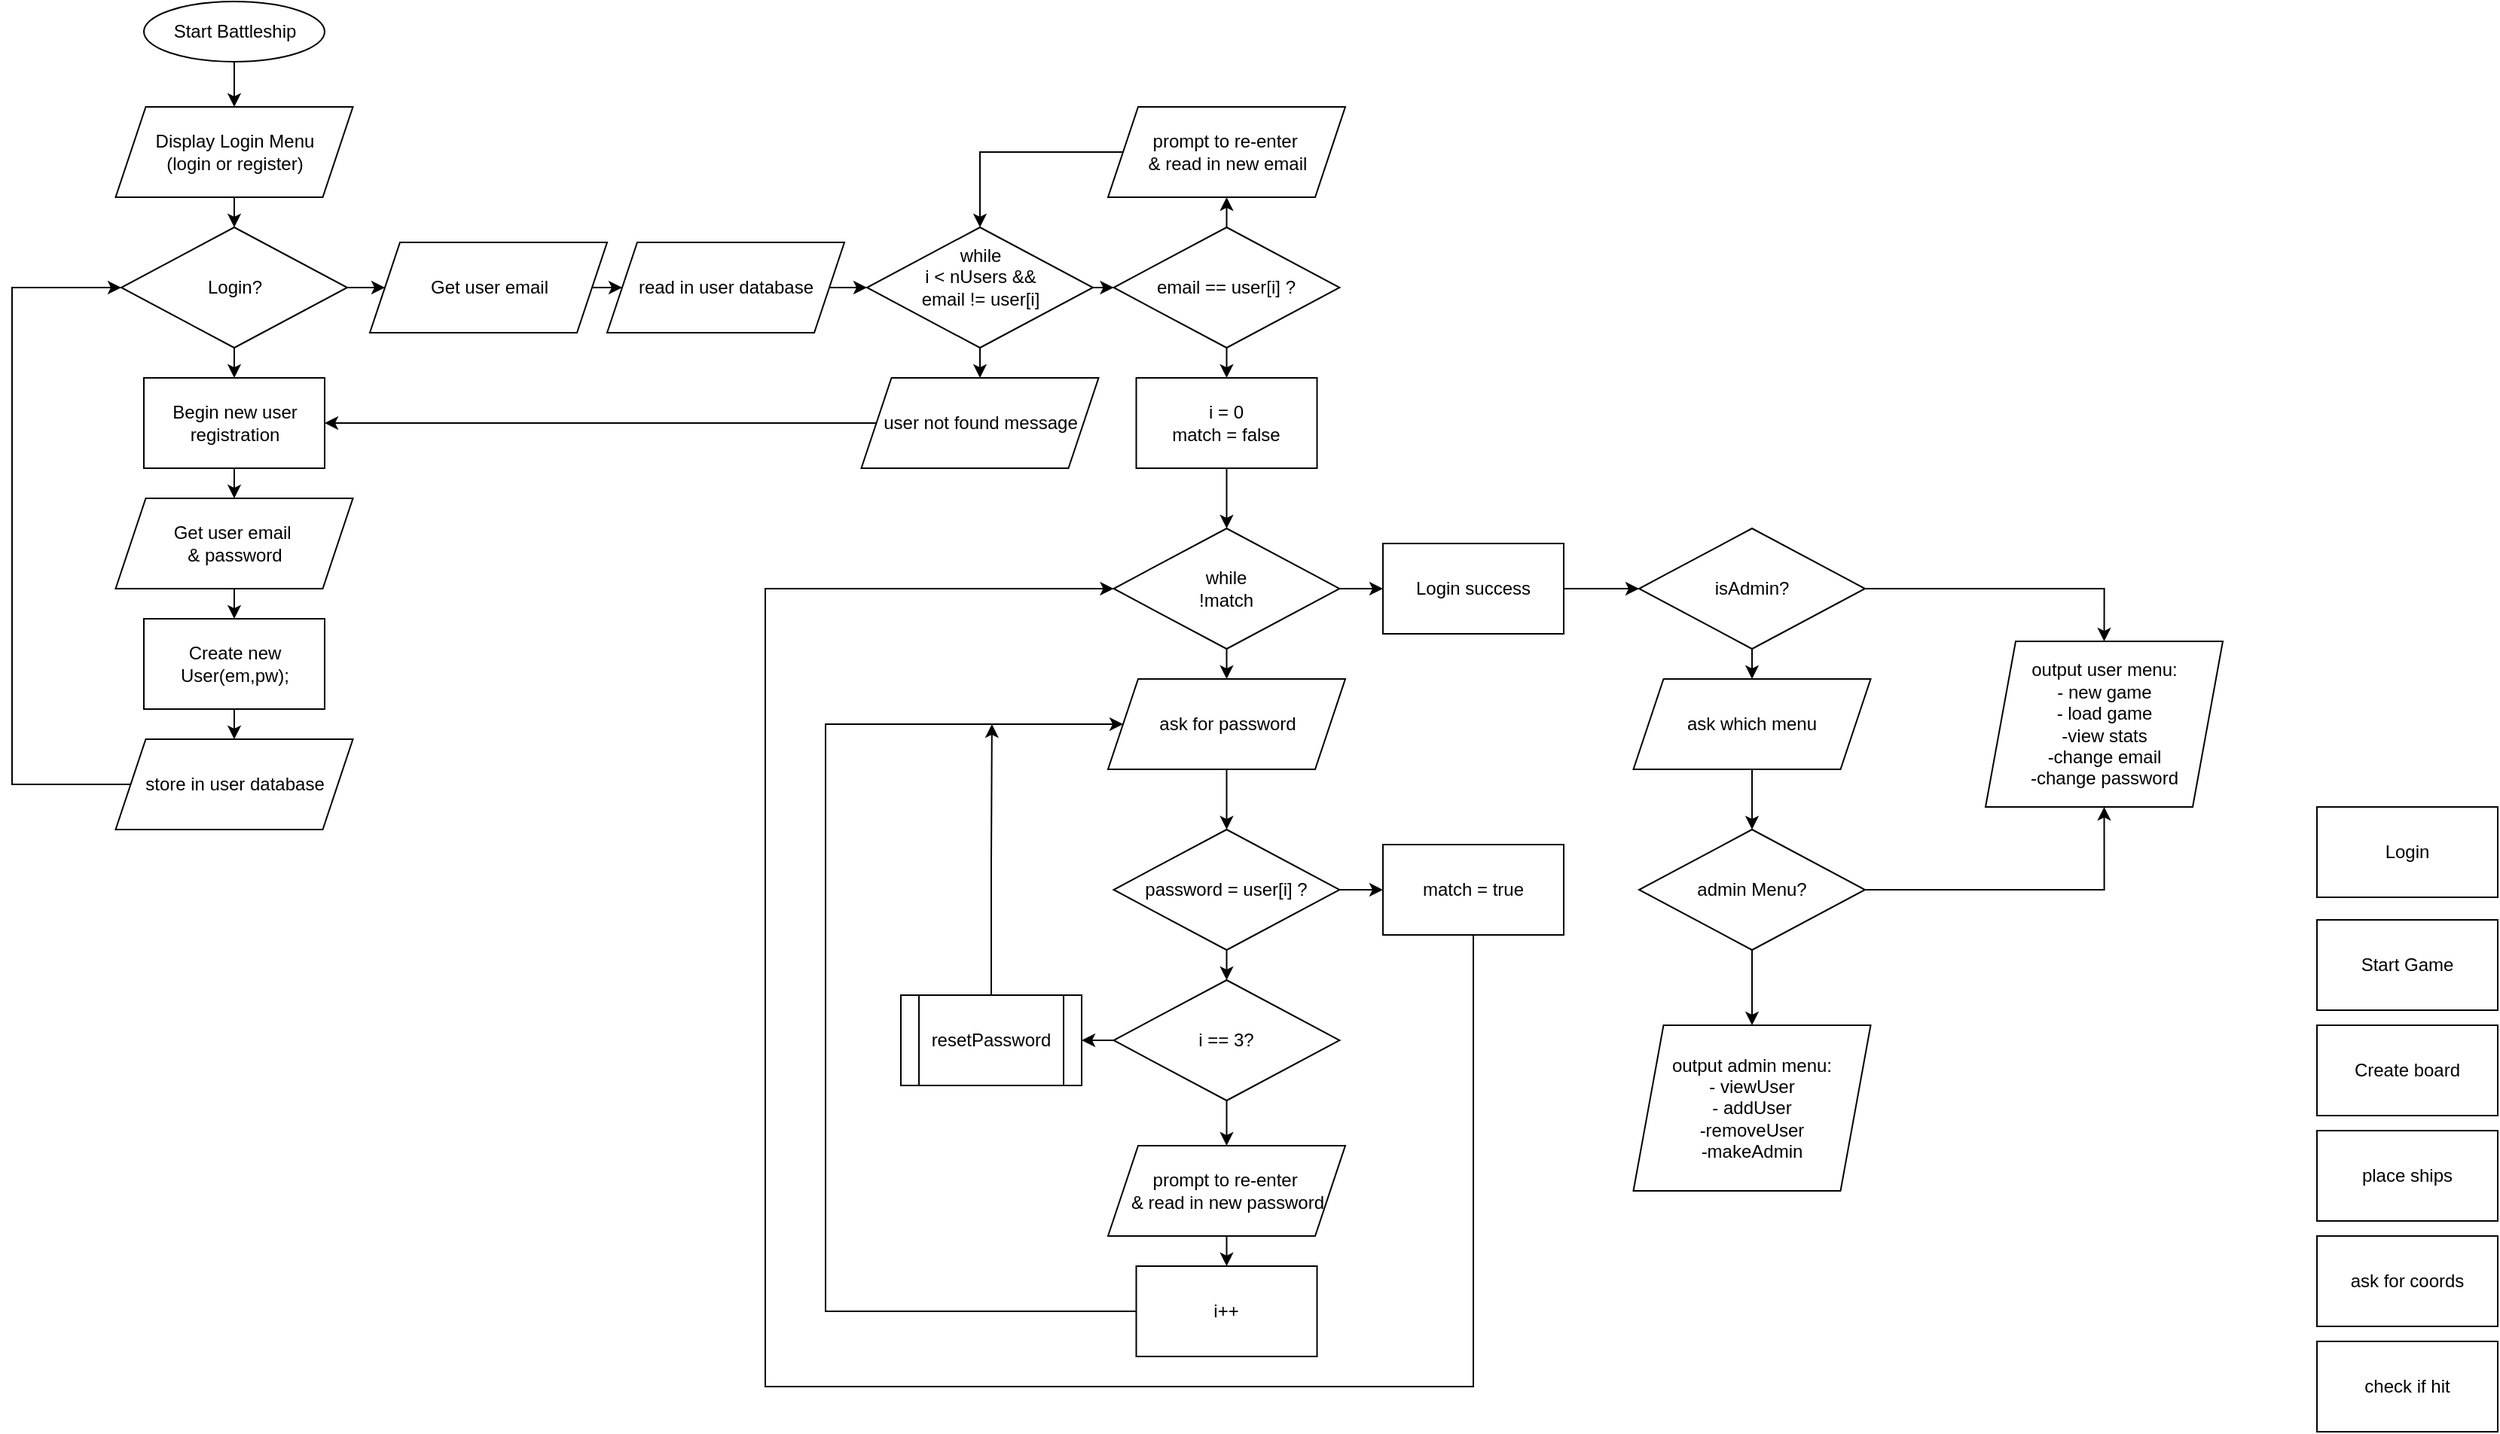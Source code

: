 <mxfile version="24.1.0" type="github">
  <diagram name="Page-1" id="Yp3pKR1Z_C9z_jeVdbPI">
    <mxGraphModel dx="4224" dy="1838" grid="1" gridSize="10" guides="1" tooltips="1" connect="1" arrows="1" fold="1" page="1" pageScale="1" pageWidth="850" pageHeight="1100" math="0" shadow="0">
      <root>
        <mxCell id="0" />
        <mxCell id="1" parent="0" />
        <mxCell id="k0gBEbsWEV2b1fCz5B16-71" style="edgeStyle=orthogonalEdgeStyle;rounded=0;orthogonalLoop=1;jettySize=auto;html=1;exitX=0.5;exitY=1;exitDx=0;exitDy=0;entryX=0.5;entryY=0;entryDx=0;entryDy=0;" parent="1" source="k0gBEbsWEV2b1fCz5B16-1" target="k0gBEbsWEV2b1fCz5B16-4" edge="1">
          <mxGeometry relative="1" as="geometry" />
        </mxCell>
        <mxCell id="k0gBEbsWEV2b1fCz5B16-1" value="Start Battleship" style="ellipse;whiteSpace=wrap;html=1;" parent="1" vertex="1">
          <mxGeometry x="-1772.5" y="-530" width="120" height="40" as="geometry" />
        </mxCell>
        <mxCell id="k0gBEbsWEV2b1fCz5B16-18" style="edgeStyle=orthogonalEdgeStyle;rounded=0;orthogonalLoop=1;jettySize=auto;html=1;exitX=1;exitY=0.5;exitDx=0;exitDy=0;entryX=0;entryY=0.5;entryDx=0;entryDy=0;" parent="1" source="k0gBEbsWEV2b1fCz5B16-3" target="k0gBEbsWEV2b1fCz5B16-7" edge="1">
          <mxGeometry relative="1" as="geometry" />
        </mxCell>
        <mxCell id="k0gBEbsWEV2b1fCz5B16-38" style="edgeStyle=orthogonalEdgeStyle;rounded=0;orthogonalLoop=1;jettySize=auto;html=1;exitX=0.5;exitY=1;exitDx=0;exitDy=0;entryX=0.5;entryY=0;entryDx=0;entryDy=0;" parent="1" source="k0gBEbsWEV2b1fCz5B16-3" target="k0gBEbsWEV2b1fCz5B16-30" edge="1">
          <mxGeometry relative="1" as="geometry" />
        </mxCell>
        <mxCell id="k0gBEbsWEV2b1fCz5B16-3" value="Login?" style="rhombus;whiteSpace=wrap;html=1;" parent="1" vertex="1">
          <mxGeometry x="-1787.5" y="-380" width="150" height="80" as="geometry" />
        </mxCell>
        <mxCell id="k0gBEbsWEV2b1fCz5B16-17" style="edgeStyle=orthogonalEdgeStyle;rounded=0;orthogonalLoop=1;jettySize=auto;html=1;exitX=0.5;exitY=1;exitDx=0;exitDy=0;entryX=0.5;entryY=0;entryDx=0;entryDy=0;" parent="1" source="k0gBEbsWEV2b1fCz5B16-4" target="k0gBEbsWEV2b1fCz5B16-3" edge="1">
          <mxGeometry relative="1" as="geometry" />
        </mxCell>
        <mxCell id="k0gBEbsWEV2b1fCz5B16-4" value="Display Login Menu&lt;div&gt;(login or register)&lt;/div&gt;" style="shape=parallelogram;perimeter=parallelogramPerimeter;whiteSpace=wrap;html=1;fixedSize=1;" parent="1" vertex="1">
          <mxGeometry x="-1791.25" y="-460" width="157.5" height="60" as="geometry" />
        </mxCell>
        <mxCell id="k0gBEbsWEV2b1fCz5B16-66" style="edgeStyle=orthogonalEdgeStyle;rounded=0;orthogonalLoop=1;jettySize=auto;html=1;exitX=0.5;exitY=0;exitDx=0;exitDy=0;" parent="1" source="k0gBEbsWEV2b1fCz5B16-6" edge="1">
          <mxGeometry relative="1" as="geometry">
            <mxPoint x="-1209.571" y="-50" as="targetPoint" />
          </mxGeometry>
        </mxCell>
        <mxCell id="k0gBEbsWEV2b1fCz5B16-6" value="resetPassword" style="shape=process;whiteSpace=wrap;html=1;backgroundOutline=1;" parent="1" vertex="1">
          <mxGeometry x="-1270" y="130" width="120" height="60" as="geometry" />
        </mxCell>
        <mxCell id="k0gBEbsWEV2b1fCz5B16-19" style="edgeStyle=orthogonalEdgeStyle;rounded=0;orthogonalLoop=1;jettySize=auto;html=1;exitX=1;exitY=0.5;exitDx=0;exitDy=0;entryX=0;entryY=0.5;entryDx=0;entryDy=0;" parent="1" source="k0gBEbsWEV2b1fCz5B16-7" target="k0gBEbsWEV2b1fCz5B16-8" edge="1">
          <mxGeometry relative="1" as="geometry" />
        </mxCell>
        <mxCell id="k0gBEbsWEV2b1fCz5B16-7" value="Get user email" style="shape=parallelogram;perimeter=parallelogramPerimeter;whiteSpace=wrap;html=1;fixedSize=1;" parent="1" vertex="1">
          <mxGeometry x="-1622.5" y="-370" width="157.5" height="60" as="geometry" />
        </mxCell>
        <mxCell id="k0gBEbsWEV2b1fCz5B16-20" style="edgeStyle=orthogonalEdgeStyle;rounded=0;orthogonalLoop=1;jettySize=auto;html=1;exitX=1;exitY=0.5;exitDx=0;exitDy=0;entryX=0;entryY=0.5;entryDx=0;entryDy=0;" parent="1" source="k0gBEbsWEV2b1fCz5B16-8" target="k0gBEbsWEV2b1fCz5B16-9" edge="1">
          <mxGeometry relative="1" as="geometry" />
        </mxCell>
        <mxCell id="k0gBEbsWEV2b1fCz5B16-8" value="read in user database" style="shape=parallelogram;perimeter=parallelogramPerimeter;whiteSpace=wrap;html=1;fixedSize=1;" parent="1" vertex="1">
          <mxGeometry x="-1465" y="-370" width="157.5" height="60" as="geometry" />
        </mxCell>
        <mxCell id="k0gBEbsWEV2b1fCz5B16-21" style="edgeStyle=orthogonalEdgeStyle;rounded=0;orthogonalLoop=1;jettySize=auto;html=1;exitX=1;exitY=0.5;exitDx=0;exitDy=0;entryX=0;entryY=0.5;entryDx=0;entryDy=0;" parent="1" source="k0gBEbsWEV2b1fCz5B16-9" target="k0gBEbsWEV2b1fCz5B16-12" edge="1">
          <mxGeometry relative="1" as="geometry" />
        </mxCell>
        <mxCell id="k0gBEbsWEV2b1fCz5B16-36" style="edgeStyle=orthogonalEdgeStyle;rounded=0;orthogonalLoop=1;jettySize=auto;html=1;exitX=0.5;exitY=1;exitDx=0;exitDy=0;entryX=0.5;entryY=0;entryDx=0;entryDy=0;" parent="1" source="k0gBEbsWEV2b1fCz5B16-9" target="k0gBEbsWEV2b1fCz5B16-35" edge="1">
          <mxGeometry relative="1" as="geometry" />
        </mxCell>
        <mxCell id="k0gBEbsWEV2b1fCz5B16-9" value="while&lt;div&gt;i &amp;lt; nUsers &amp;amp;&amp;amp;&lt;/div&gt;&lt;div&gt;email != user[i]&lt;/div&gt;&lt;div&gt;&lt;br&gt;&lt;/div&gt;" style="rhombus;whiteSpace=wrap;html=1;" parent="1" vertex="1">
          <mxGeometry x="-1292.5" y="-380" width="150" height="80" as="geometry" />
        </mxCell>
        <mxCell id="k0gBEbsWEV2b1fCz5B16-76" style="edgeStyle=orthogonalEdgeStyle;rounded=0;orthogonalLoop=1;jettySize=auto;html=1;exitX=1;exitY=0.5;exitDx=0;exitDy=0;entryX=0;entryY=0.5;entryDx=0;entryDy=0;" parent="1" source="k0gBEbsWEV2b1fCz5B16-11" target="k0gBEbsWEV2b1fCz5B16-73" edge="1">
          <mxGeometry relative="1" as="geometry" />
        </mxCell>
        <mxCell id="k0gBEbsWEV2b1fCz5B16-11" value="Login success" style="rounded=0;whiteSpace=wrap;html=1;" parent="1" vertex="1">
          <mxGeometry x="-950" y="-170" width="120" height="60" as="geometry" />
        </mxCell>
        <mxCell id="k0gBEbsWEV2b1fCz5B16-28" style="edgeStyle=orthogonalEdgeStyle;rounded=0;orthogonalLoop=1;jettySize=auto;html=1;exitX=0.5;exitY=0;exitDx=0;exitDy=0;entryX=0.5;entryY=1;entryDx=0;entryDy=0;" parent="1" source="k0gBEbsWEV2b1fCz5B16-12" target="k0gBEbsWEV2b1fCz5B16-14" edge="1">
          <mxGeometry relative="1" as="geometry" />
        </mxCell>
        <mxCell id="k0gBEbsWEV2b1fCz5B16-70" style="edgeStyle=orthogonalEdgeStyle;rounded=0;orthogonalLoop=1;jettySize=auto;html=1;exitX=0.5;exitY=1;exitDx=0;exitDy=0;entryX=0.5;entryY=0;entryDx=0;entryDy=0;" parent="1" source="k0gBEbsWEV2b1fCz5B16-12" target="k0gBEbsWEV2b1fCz5B16-43" edge="1">
          <mxGeometry relative="1" as="geometry" />
        </mxCell>
        <mxCell id="k0gBEbsWEV2b1fCz5B16-12" value="email == user[i] ?" style="rhombus;whiteSpace=wrap;html=1;" parent="1" vertex="1">
          <mxGeometry x="-1128.75" y="-380" width="150" height="80" as="geometry" />
        </mxCell>
        <mxCell id="k0gBEbsWEV2b1fCz5B16-56" style="edgeStyle=orthogonalEdgeStyle;rounded=0;orthogonalLoop=1;jettySize=auto;html=1;exitX=0.5;exitY=1;exitDx=0;exitDy=0;entryX=0.5;entryY=0;entryDx=0;entryDy=0;" parent="1" source="k0gBEbsWEV2b1fCz5B16-13" target="k0gBEbsWEV2b1fCz5B16-15" edge="1">
          <mxGeometry relative="1" as="geometry" />
        </mxCell>
        <mxCell id="k0gBEbsWEV2b1fCz5B16-68" style="edgeStyle=orthogonalEdgeStyle;rounded=0;orthogonalLoop=1;jettySize=auto;html=1;exitX=1;exitY=0.5;exitDx=0;exitDy=0;entryX=0;entryY=0.5;entryDx=0;entryDy=0;" parent="1" source="k0gBEbsWEV2b1fCz5B16-13" target="k0gBEbsWEV2b1fCz5B16-11" edge="1">
          <mxGeometry relative="1" as="geometry" />
        </mxCell>
        <mxCell id="k0gBEbsWEV2b1fCz5B16-13" value="while&lt;div&gt;!match&lt;/div&gt;" style="rhombus;whiteSpace=wrap;html=1;" parent="1" vertex="1">
          <mxGeometry x="-1128.75" y="-180" width="150" height="80" as="geometry" />
        </mxCell>
        <mxCell id="k0gBEbsWEV2b1fCz5B16-29" style="edgeStyle=orthogonalEdgeStyle;rounded=0;orthogonalLoop=1;jettySize=auto;html=1;exitX=0;exitY=0.5;exitDx=0;exitDy=0;entryX=0.5;entryY=0;entryDx=0;entryDy=0;" parent="1" source="k0gBEbsWEV2b1fCz5B16-14" target="k0gBEbsWEV2b1fCz5B16-9" edge="1">
          <mxGeometry relative="1" as="geometry" />
        </mxCell>
        <mxCell id="k0gBEbsWEV2b1fCz5B16-14" value="prompt to re-enter&amp;nbsp;&lt;div&gt;&amp;amp; read in new email&lt;/div&gt;" style="shape=parallelogram;perimeter=parallelogramPerimeter;whiteSpace=wrap;html=1;fixedSize=1;" parent="1" vertex="1">
          <mxGeometry x="-1132.5" y="-460" width="157.5" height="60" as="geometry" />
        </mxCell>
        <mxCell id="k0gBEbsWEV2b1fCz5B16-57" style="edgeStyle=orthogonalEdgeStyle;rounded=0;orthogonalLoop=1;jettySize=auto;html=1;exitX=0.5;exitY=1;exitDx=0;exitDy=0;entryX=0.5;entryY=0;entryDx=0;entryDy=0;" parent="1" source="k0gBEbsWEV2b1fCz5B16-15" target="k0gBEbsWEV2b1fCz5B16-53" edge="1">
          <mxGeometry relative="1" as="geometry" />
        </mxCell>
        <mxCell id="k0gBEbsWEV2b1fCz5B16-15" value="ask for password" style="shape=parallelogram;perimeter=parallelogramPerimeter;whiteSpace=wrap;html=1;fixedSize=1;" parent="1" vertex="1">
          <mxGeometry x="-1132.5" y="-80" width="157.5" height="60" as="geometry" />
        </mxCell>
        <mxCell id="k0gBEbsWEV2b1fCz5B16-63" style="edgeStyle=orthogonalEdgeStyle;rounded=0;orthogonalLoop=1;jettySize=auto;html=1;exitX=0.5;exitY=1;exitDx=0;exitDy=0;entryX=0.5;entryY=0;entryDx=0;entryDy=0;" parent="1" source="k0gBEbsWEV2b1fCz5B16-16" target="k0gBEbsWEV2b1fCz5B16-45" edge="1">
          <mxGeometry relative="1" as="geometry" />
        </mxCell>
        <mxCell id="k0gBEbsWEV2b1fCz5B16-16" value="prompt to re-enter&amp;nbsp;&lt;div&gt;&amp;amp; read in new password&lt;/div&gt;" style="shape=parallelogram;perimeter=parallelogramPerimeter;whiteSpace=wrap;html=1;fixedSize=1;" parent="1" vertex="1">
          <mxGeometry x="-1132.5" y="230" width="157.5" height="60" as="geometry" />
        </mxCell>
        <mxCell id="k0gBEbsWEV2b1fCz5B16-39" style="edgeStyle=orthogonalEdgeStyle;rounded=0;orthogonalLoop=1;jettySize=auto;html=1;exitX=0.5;exitY=1;exitDx=0;exitDy=0;entryX=0.5;entryY=0;entryDx=0;entryDy=0;" parent="1" source="k0gBEbsWEV2b1fCz5B16-30" target="k0gBEbsWEV2b1fCz5B16-32" edge="1">
          <mxGeometry relative="1" as="geometry" />
        </mxCell>
        <mxCell id="k0gBEbsWEV2b1fCz5B16-30" value="Begin new user registration" style="rounded=0;whiteSpace=wrap;html=1;" parent="1" vertex="1">
          <mxGeometry x="-1772.5" y="-280" width="120" height="60" as="geometry" />
        </mxCell>
        <mxCell id="k0gBEbsWEV2b1fCz5B16-41" style="edgeStyle=orthogonalEdgeStyle;rounded=0;orthogonalLoop=1;jettySize=auto;html=1;exitX=0.5;exitY=1;exitDx=0;exitDy=0;entryX=0.5;entryY=0;entryDx=0;entryDy=0;" parent="1" source="k0gBEbsWEV2b1fCz5B16-31" target="k0gBEbsWEV2b1fCz5B16-33" edge="1">
          <mxGeometry relative="1" as="geometry" />
        </mxCell>
        <mxCell id="k0gBEbsWEV2b1fCz5B16-31" value="Create new User(em,pw);" style="rounded=0;whiteSpace=wrap;html=1;" parent="1" vertex="1">
          <mxGeometry x="-1772.5" y="-120" width="120" height="60" as="geometry" />
        </mxCell>
        <mxCell id="k0gBEbsWEV2b1fCz5B16-40" style="edgeStyle=orthogonalEdgeStyle;rounded=0;orthogonalLoop=1;jettySize=auto;html=1;exitX=0.5;exitY=1;exitDx=0;exitDy=0;entryX=0.5;entryY=0;entryDx=0;entryDy=0;" parent="1" source="k0gBEbsWEV2b1fCz5B16-32" target="k0gBEbsWEV2b1fCz5B16-31" edge="1">
          <mxGeometry relative="1" as="geometry" />
        </mxCell>
        <mxCell id="k0gBEbsWEV2b1fCz5B16-32" value="Get user email&amp;nbsp;&lt;div&gt;&amp;amp; password&lt;/div&gt;" style="shape=parallelogram;perimeter=parallelogramPerimeter;whiteSpace=wrap;html=1;fixedSize=1;" parent="1" vertex="1">
          <mxGeometry x="-1791.25" y="-200" width="157.5" height="60" as="geometry" />
        </mxCell>
        <mxCell id="k0gBEbsWEV2b1fCz5B16-72" style="edgeStyle=orthogonalEdgeStyle;rounded=0;orthogonalLoop=1;jettySize=auto;html=1;exitX=0;exitY=0.5;exitDx=0;exitDy=0;entryX=0;entryY=0.5;entryDx=0;entryDy=0;" parent="1" source="k0gBEbsWEV2b1fCz5B16-33" target="k0gBEbsWEV2b1fCz5B16-3" edge="1">
          <mxGeometry relative="1" as="geometry">
            <Array as="points">
              <mxPoint x="-1860" y="-10" />
              <mxPoint x="-1860" y="-340" />
            </Array>
          </mxGeometry>
        </mxCell>
        <mxCell id="k0gBEbsWEV2b1fCz5B16-33" value="store in user database" style="shape=parallelogram;perimeter=parallelogramPerimeter;whiteSpace=wrap;html=1;fixedSize=1;" parent="1" vertex="1">
          <mxGeometry x="-1791.25" y="-40" width="157.5" height="60" as="geometry" />
        </mxCell>
        <mxCell id="k0gBEbsWEV2b1fCz5B16-37" style="edgeStyle=orthogonalEdgeStyle;rounded=0;orthogonalLoop=1;jettySize=auto;html=1;exitX=0;exitY=0.5;exitDx=0;exitDy=0;entryX=1;entryY=0.5;entryDx=0;entryDy=0;" parent="1" source="k0gBEbsWEV2b1fCz5B16-35" target="k0gBEbsWEV2b1fCz5B16-30" edge="1">
          <mxGeometry relative="1" as="geometry" />
        </mxCell>
        <mxCell id="k0gBEbsWEV2b1fCz5B16-35" value="user not found message" style="shape=parallelogram;perimeter=parallelogramPerimeter;whiteSpace=wrap;html=1;fixedSize=1;" parent="1" vertex="1">
          <mxGeometry x="-1296.25" y="-280" width="157.5" height="60" as="geometry" />
        </mxCell>
        <mxCell id="k0gBEbsWEV2b1fCz5B16-42" value="output user menu:&lt;div&gt;- new game&lt;/div&gt;&lt;div&gt;- load game&lt;/div&gt;&lt;div&gt;-view stats&lt;/div&gt;&lt;div&gt;-change email&lt;/div&gt;&lt;div&gt;-change password&lt;/div&gt;" style="shape=parallelogram;perimeter=parallelogramPerimeter;whiteSpace=wrap;html=1;fixedSize=1;" parent="1" vertex="1">
          <mxGeometry x="-550" y="-105" width="157.5" height="110" as="geometry" />
        </mxCell>
        <mxCell id="k0gBEbsWEV2b1fCz5B16-55" style="edgeStyle=orthogonalEdgeStyle;rounded=0;orthogonalLoop=1;jettySize=auto;html=1;exitX=0.5;exitY=1;exitDx=0;exitDy=0;entryX=0.5;entryY=0;entryDx=0;entryDy=0;" parent="1" source="k0gBEbsWEV2b1fCz5B16-43" target="k0gBEbsWEV2b1fCz5B16-13" edge="1">
          <mxGeometry relative="1" as="geometry" />
        </mxCell>
        <mxCell id="k0gBEbsWEV2b1fCz5B16-43" value="i = 0&lt;div&gt;match = false&lt;/div&gt;" style="rounded=0;whiteSpace=wrap;html=1;" parent="1" vertex="1">
          <mxGeometry x="-1113.75" y="-280" width="120" height="60" as="geometry" />
        </mxCell>
        <mxCell id="k0gBEbsWEV2b1fCz5B16-65" style="edgeStyle=orthogonalEdgeStyle;rounded=0;orthogonalLoop=1;jettySize=auto;html=1;exitX=0;exitY=0.5;exitDx=0;exitDy=0;entryX=0;entryY=0.5;entryDx=0;entryDy=0;" parent="1" source="k0gBEbsWEV2b1fCz5B16-45" target="k0gBEbsWEV2b1fCz5B16-15" edge="1">
          <mxGeometry relative="1" as="geometry">
            <Array as="points">
              <mxPoint x="-1320" y="340" />
              <mxPoint x="-1320" y="-50" />
            </Array>
          </mxGeometry>
        </mxCell>
        <mxCell id="k0gBEbsWEV2b1fCz5B16-45" value="i++" style="rounded=0;whiteSpace=wrap;html=1;" parent="1" vertex="1">
          <mxGeometry x="-1113.75" y="310" width="120" height="60" as="geometry" />
        </mxCell>
        <mxCell id="k0gBEbsWEV2b1fCz5B16-67" style="edgeStyle=orthogonalEdgeStyle;rounded=0;orthogonalLoop=1;jettySize=auto;html=1;exitX=0.5;exitY=1;exitDx=0;exitDy=0;entryX=0;entryY=0.5;entryDx=0;entryDy=0;" parent="1" source="k0gBEbsWEV2b1fCz5B16-52" target="k0gBEbsWEV2b1fCz5B16-13" edge="1">
          <mxGeometry relative="1" as="geometry">
            <Array as="points">
              <mxPoint x="-890" y="390" />
              <mxPoint x="-1360" y="390" />
              <mxPoint x="-1360" y="-140" />
            </Array>
          </mxGeometry>
        </mxCell>
        <mxCell id="k0gBEbsWEV2b1fCz5B16-52" value="match = true" style="rounded=0;whiteSpace=wrap;html=1;" parent="1" vertex="1">
          <mxGeometry x="-950" y="30" width="120" height="60" as="geometry" />
        </mxCell>
        <mxCell id="k0gBEbsWEV2b1fCz5B16-58" style="edgeStyle=orthogonalEdgeStyle;rounded=0;orthogonalLoop=1;jettySize=auto;html=1;exitX=1;exitY=0.5;exitDx=0;exitDy=0;entryX=0;entryY=0.5;entryDx=0;entryDy=0;" parent="1" source="k0gBEbsWEV2b1fCz5B16-53" target="k0gBEbsWEV2b1fCz5B16-52" edge="1">
          <mxGeometry relative="1" as="geometry" />
        </mxCell>
        <mxCell id="k0gBEbsWEV2b1fCz5B16-61" style="edgeStyle=orthogonalEdgeStyle;rounded=0;orthogonalLoop=1;jettySize=auto;html=1;exitX=0.5;exitY=1;exitDx=0;exitDy=0;entryX=0.5;entryY=0;entryDx=0;entryDy=0;" parent="1" source="k0gBEbsWEV2b1fCz5B16-53" target="k0gBEbsWEV2b1fCz5B16-54" edge="1">
          <mxGeometry relative="1" as="geometry" />
        </mxCell>
        <mxCell id="k0gBEbsWEV2b1fCz5B16-53" value="password = user[i] ?" style="rhombus;whiteSpace=wrap;html=1;" parent="1" vertex="1">
          <mxGeometry x="-1128.75" y="20" width="150" height="80" as="geometry" />
        </mxCell>
        <mxCell id="k0gBEbsWEV2b1fCz5B16-62" style="edgeStyle=orthogonalEdgeStyle;rounded=0;orthogonalLoop=1;jettySize=auto;html=1;exitX=0.5;exitY=1;exitDx=0;exitDy=0;entryX=0.5;entryY=0;entryDx=0;entryDy=0;" parent="1" source="k0gBEbsWEV2b1fCz5B16-54" target="k0gBEbsWEV2b1fCz5B16-16" edge="1">
          <mxGeometry relative="1" as="geometry" />
        </mxCell>
        <mxCell id="k0gBEbsWEV2b1fCz5B16-64" style="edgeStyle=orthogonalEdgeStyle;rounded=0;orthogonalLoop=1;jettySize=auto;html=1;exitX=0;exitY=0.5;exitDx=0;exitDy=0;entryX=1;entryY=0.5;entryDx=0;entryDy=0;" parent="1" source="k0gBEbsWEV2b1fCz5B16-54" target="k0gBEbsWEV2b1fCz5B16-6" edge="1">
          <mxGeometry relative="1" as="geometry" />
        </mxCell>
        <mxCell id="k0gBEbsWEV2b1fCz5B16-54" value="i == 3?" style="rhombus;whiteSpace=wrap;html=1;" parent="1" vertex="1">
          <mxGeometry x="-1128.75" y="120" width="150" height="80" as="geometry" />
        </mxCell>
        <mxCell id="k0gBEbsWEV2b1fCz5B16-78" style="edgeStyle=orthogonalEdgeStyle;rounded=0;orthogonalLoop=1;jettySize=auto;html=1;exitX=0.5;exitY=1;exitDx=0;exitDy=0;entryX=0.5;entryY=0;entryDx=0;entryDy=0;" parent="1" source="k0gBEbsWEV2b1fCz5B16-73" target="k0gBEbsWEV2b1fCz5B16-74" edge="1">
          <mxGeometry relative="1" as="geometry" />
        </mxCell>
        <mxCell id="k0gBEbsWEV2b1fCz5B16-80" style="edgeStyle=orthogonalEdgeStyle;rounded=0;orthogonalLoop=1;jettySize=auto;html=1;exitX=1;exitY=0.5;exitDx=0;exitDy=0;entryX=0.5;entryY=0;entryDx=0;entryDy=0;" parent="1" source="k0gBEbsWEV2b1fCz5B16-73" target="k0gBEbsWEV2b1fCz5B16-42" edge="1">
          <mxGeometry relative="1" as="geometry" />
        </mxCell>
        <mxCell id="k0gBEbsWEV2b1fCz5B16-73" value="isAdmin?" style="rhombus;whiteSpace=wrap;html=1;" parent="1" vertex="1">
          <mxGeometry x="-780" y="-180" width="150" height="80" as="geometry" />
        </mxCell>
        <mxCell id="k0gBEbsWEV2b1fCz5B16-79" style="edgeStyle=orthogonalEdgeStyle;rounded=0;orthogonalLoop=1;jettySize=auto;html=1;exitX=0.5;exitY=1;exitDx=0;exitDy=0;entryX=0.5;entryY=0;entryDx=0;entryDy=0;" parent="1" source="k0gBEbsWEV2b1fCz5B16-74" target="k0gBEbsWEV2b1fCz5B16-75" edge="1">
          <mxGeometry relative="1" as="geometry" />
        </mxCell>
        <mxCell id="k0gBEbsWEV2b1fCz5B16-74" value="ask which menu" style="shape=parallelogram;perimeter=parallelogramPerimeter;whiteSpace=wrap;html=1;fixedSize=1;" parent="1" vertex="1">
          <mxGeometry x="-783.75" y="-80" width="157.5" height="60" as="geometry" />
        </mxCell>
        <mxCell id="k0gBEbsWEV2b1fCz5B16-81" style="edgeStyle=orthogonalEdgeStyle;rounded=0;orthogonalLoop=1;jettySize=auto;html=1;exitX=1;exitY=0.5;exitDx=0;exitDy=0;entryX=0.5;entryY=1;entryDx=0;entryDy=0;" parent="1" source="k0gBEbsWEV2b1fCz5B16-75" target="k0gBEbsWEV2b1fCz5B16-42" edge="1">
          <mxGeometry relative="1" as="geometry" />
        </mxCell>
        <mxCell id="k0gBEbsWEV2b1fCz5B16-83" style="edgeStyle=orthogonalEdgeStyle;rounded=0;orthogonalLoop=1;jettySize=auto;html=1;exitX=0.5;exitY=1;exitDx=0;exitDy=0;entryX=0.5;entryY=0;entryDx=0;entryDy=0;" parent="1" source="k0gBEbsWEV2b1fCz5B16-75" target="k0gBEbsWEV2b1fCz5B16-82" edge="1">
          <mxGeometry relative="1" as="geometry" />
        </mxCell>
        <mxCell id="k0gBEbsWEV2b1fCz5B16-75" value="admin Menu?" style="rhombus;whiteSpace=wrap;html=1;" parent="1" vertex="1">
          <mxGeometry x="-780" y="20" width="150" height="80" as="geometry" />
        </mxCell>
        <mxCell id="k0gBEbsWEV2b1fCz5B16-82" value="output admin menu:&lt;div&gt;- viewUser&lt;/div&gt;&lt;div&gt;- addUser&lt;/div&gt;&lt;div&gt;-removeUser&lt;/div&gt;&lt;div&gt;-makeAdmin&lt;/div&gt;" style="shape=parallelogram;perimeter=parallelogramPerimeter;whiteSpace=wrap;html=1;fixedSize=1;" parent="1" vertex="1">
          <mxGeometry x="-783.75" y="150" width="157.5" height="110" as="geometry" />
        </mxCell>
        <mxCell id="k0gBEbsWEV2b1fCz5B16-84" value="Login" style="rounded=0;whiteSpace=wrap;html=1;" parent="1" vertex="1">
          <mxGeometry x="-330" y="5" width="120" height="60" as="geometry" />
        </mxCell>
        <mxCell id="k0gBEbsWEV2b1fCz5B16-85" value="Start Game" style="rounded=0;whiteSpace=wrap;html=1;" parent="1" vertex="1">
          <mxGeometry x="-330" y="80" width="120" height="60" as="geometry" />
        </mxCell>
        <mxCell id="k0gBEbsWEV2b1fCz5B16-86" value="Create board" style="rounded=0;whiteSpace=wrap;html=1;" parent="1" vertex="1">
          <mxGeometry x="-330" y="150" width="120" height="60" as="geometry" />
        </mxCell>
        <mxCell id="k0gBEbsWEV2b1fCz5B16-87" value="place ships" style="rounded=0;whiteSpace=wrap;html=1;" parent="1" vertex="1">
          <mxGeometry x="-330" y="220" width="120" height="60" as="geometry" />
        </mxCell>
        <mxCell id="k0gBEbsWEV2b1fCz5B16-88" value="ask for coords" style="rounded=0;whiteSpace=wrap;html=1;" parent="1" vertex="1">
          <mxGeometry x="-330" y="290" width="120" height="60" as="geometry" />
        </mxCell>
        <mxCell id="k0gBEbsWEV2b1fCz5B16-89" value="check if hit" style="rounded=0;whiteSpace=wrap;html=1;" parent="1" vertex="1">
          <mxGeometry x="-330" y="360" width="120" height="60" as="geometry" />
        </mxCell>
      </root>
    </mxGraphModel>
  </diagram>
</mxfile>
